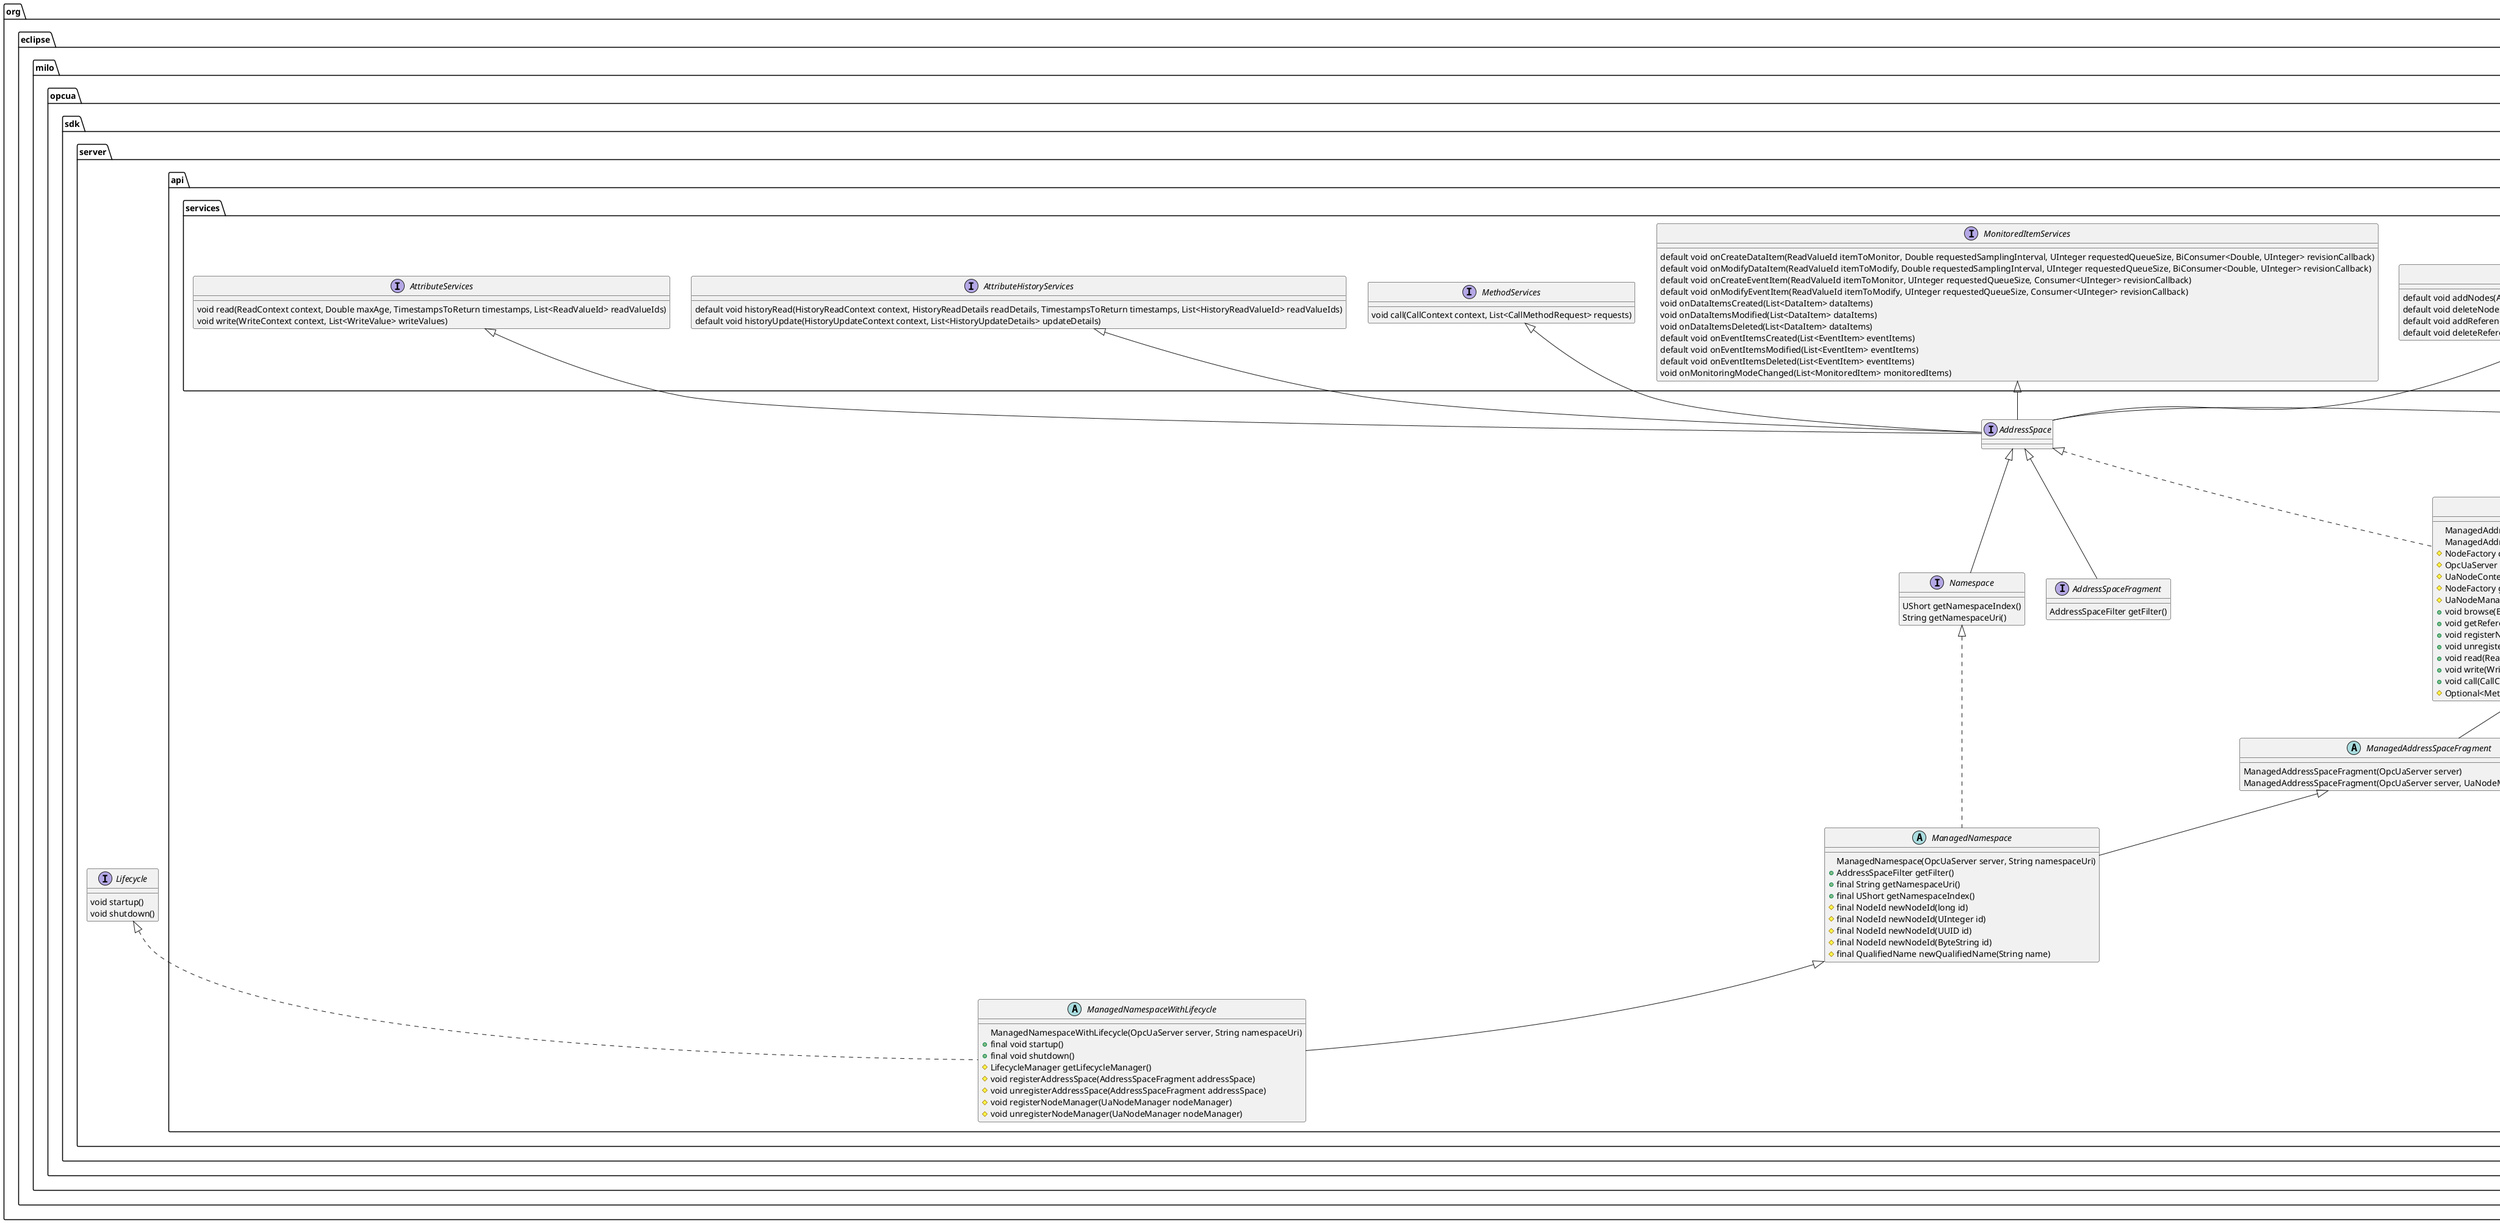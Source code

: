 @startuml


namespace org.eclipse.milo.opcua.sdk.server.api.services {

    interface AttributeServices {
        void read(ReadContext context, Double maxAge, TimestampsToReturn timestamps, List<ReadValueId> readValueIds)
        void write(WriteContext context, List<WriteValue> writeValues)
    }

    interface AttributeHistoryServices {
        default void historyRead(HistoryReadContext context, HistoryReadDetails readDetails, TimestampsToReturn timestamps, List<HistoryReadValueId> readValueIds)
        default void historyUpdate(HistoryUpdateContext context, List<HistoryUpdateDetails> updateDetails)
    }

    interface MethodServices {
        void call(CallContext context, List<CallMethodRequest> requests)
    }

    interface MonitoredItemServices {
        default void onCreateDataItem(ReadValueId itemToMonitor, Double requestedSamplingInterval, UInteger requestedQueueSize, BiConsumer<Double, UInteger> revisionCallback)
        default void onModifyDataItem(ReadValueId itemToModify, Double requestedSamplingInterval, UInteger requestedQueueSize, BiConsumer<Double, UInteger> revisionCallback)
        default void onCreateEventItem(ReadValueId itemToMonitor, UInteger requestedQueueSize, Consumer<UInteger> revisionCallback)
        default void onModifyEventItem(ReadValueId itemToModify, UInteger requestedQueueSize, Consumer<UInteger> revisionCallback)
        void onDataItemsCreated(List<DataItem> dataItems)
        void onDataItemsModified(List<DataItem> dataItems)
        void onDataItemsDeleted(List<DataItem> dataItems)
        default void onEventItemsCreated(List<EventItem> eventItems)
        default void onEventItemsModified(List<EventItem> eventItems)
        default void onEventItemsDeleted(List<EventItem> eventItems)
        void onMonitoringModeChanged(List<MonitoredItem> monitoredItems)
    }

    interface NodeManagementServices {
        default void addNodes(AddNodesContext context, List<AddNodesItem> nodesToAdd)
        default void deleteNodes(DeleteNodesContext context, List<DeleteNodesItem> nodesToDelete)
        default void addReferences(AddReferencesContext context, List<AddReferencesItem> referencesToAdd)
        default void deleteReferences(DeleteReferencesContext context, List<DeleteReferencesItem> referencesToDelete)
    }

    interface ViewServices {
        default void browse(BrowseContext context, NodeId nodeId)
        void browse(BrowseContext context, ViewDescription view, NodeId nodeId)
        void getReferences(BrowseContext context, ViewDescription view, NodeId nodeId)
        default void registerNodes(RegisterNodesContext context, List<NodeId> nodeIds)
        default void unregisterNodes(UnregisterNodesContext context, List<NodeId> nodeIds)
        default UInteger getViewCount()
    }

}

namespace org.eclipse.milo.opcua.sdk.server {

    class OpcUaServer {
    }

    class UaNodeManager {
    }

    interface Lifecycle {
        void startup()
        void shutdown()
    }

}

namespace org.eclipse.milo.opcua.sdk.server.api {
    

    interface AddressSpace {
    }
    org.eclipse.milo.opcua.sdk.server.api.services.AttributeServices <|-- AddressSpace
    org.eclipse.milo.opcua.sdk.server.api.services.AttributeHistoryServices <|-- AddressSpace
    org.eclipse.milo.opcua.sdk.server.api.services.MethodServices <|-- AddressSpace
    org.eclipse.milo.opcua.sdk.server.api.services.MonitoredItemServices <|-- AddressSpace
    org.eclipse.milo.opcua.sdk.server.api.services.NodeManagementServices <|-- AddressSpace
    org.eclipse.milo.opcua.sdk.server.api.services.ViewServices <|-- AddressSpace

    interface Namespace {
        UShort getNamespaceIndex()
        String getNamespaceUri()
    }
    AddressSpace <|-- Namespace

    interface AddressSpaceFragment {
        AddressSpaceFilter getFilter()
    } 
    AddressSpace <|-- AddressSpaceFragment

    abstract class ManagedAddressSpace {
        ManagedAddressSpace(OpcUaServer server)
        ManagedAddressSpace(OpcUaServer server, UaNodeManager nodeManager)
        # NodeFactory createNodeFactory()
        # OpcUaServer getServer()
        # UaNodeContext getNodeContext()
        # NodeFactory getNodeFactory()
        # UaNodeManager getNodeManager()
        + void browse(BrowseContext context, ViewDescription viewDescription, NodeId nodeId)
        + void getReferences(BrowseContext context, ViewDescription viewDescription, NodeId nodeId)
        + void registerNodes(RegisterNodesContext context, List<NodeId> nodeIds)
        + void unregisterNodes(UnregisterNodesContext context, List<NodeId> nodeIds)
        + void read(ReadContext context, Double maxAge, TimestampsToReturn timestamps, List<ReadValueId> readValueIds)
        + void write(WriteContext context, List<WriteValue> writeValues)
        + void call(CallContext context, List<CallMethodRequest> requests)
        # Optional<MethodInvocationHandler> getInvocationHandler(NodeId objectId, NodeId methodId)
    }
    AddressSpace <|.. ManagedAddressSpace
    org.eclipse.milo.opcua.sdk.server.OpcUaServer <-- ManagedAddressSpace
    org.eclipse.milo.opcua.sdk.server.UaNodeManager <-- ManagedAddressSpace : Instantiate

    abstract class ManagedAddressSpaceFragment {
        ManagedAddressSpaceFragment(OpcUaServer server)
        ManagedAddressSpaceFragment(OpcUaServer server, UaNodeManager nodeManager)

    }
    ManagedAddressSpace <|-- ManagedAddressSpaceFragment

    abstract class ManagedNamespace {
        ManagedNamespace(OpcUaServer server, String namespaceUri)
        + AddressSpaceFilter getFilter()
        + final String getNamespaceUri()
        + final UShort getNamespaceIndex()
        # final NodeId newNodeId(long id)
        # final NodeId newNodeId(UInteger id)
        # final NodeId newNodeId(UUID id)
        # final NodeId newNodeId(ByteString id)
        # final QualifiedName newQualifiedName(String name)
    }
    ManagedAddressSpaceFragment <|-- ManagedNamespace
    Namespace <|.. ManagedNamespace


    abstract class ManagedNamespaceWithLifecycle {
        ManagedNamespaceWithLifecycle(OpcUaServer server, String namespaceUri)
        + final void startup()
        + final void shutdown()
        # LifecycleManager getLifecycleManager()
        # void registerAddressSpace(AddressSpaceFragment addressSpace)
        # void unregisterAddressSpace(AddressSpaceFragment addressSpace)
        # void registerNodeManager(UaNodeManager nodeManager)
        # void unregisterNodeManager(UaNodeManager nodeManager)
    }
    ManagedNamespace <|-- ManagedNamespaceWithLifecycle
    org.eclipse.milo.opcua.sdk.server.Lifecycle <|.. ManagedNamespaceWithLifecycle



}

@enduml